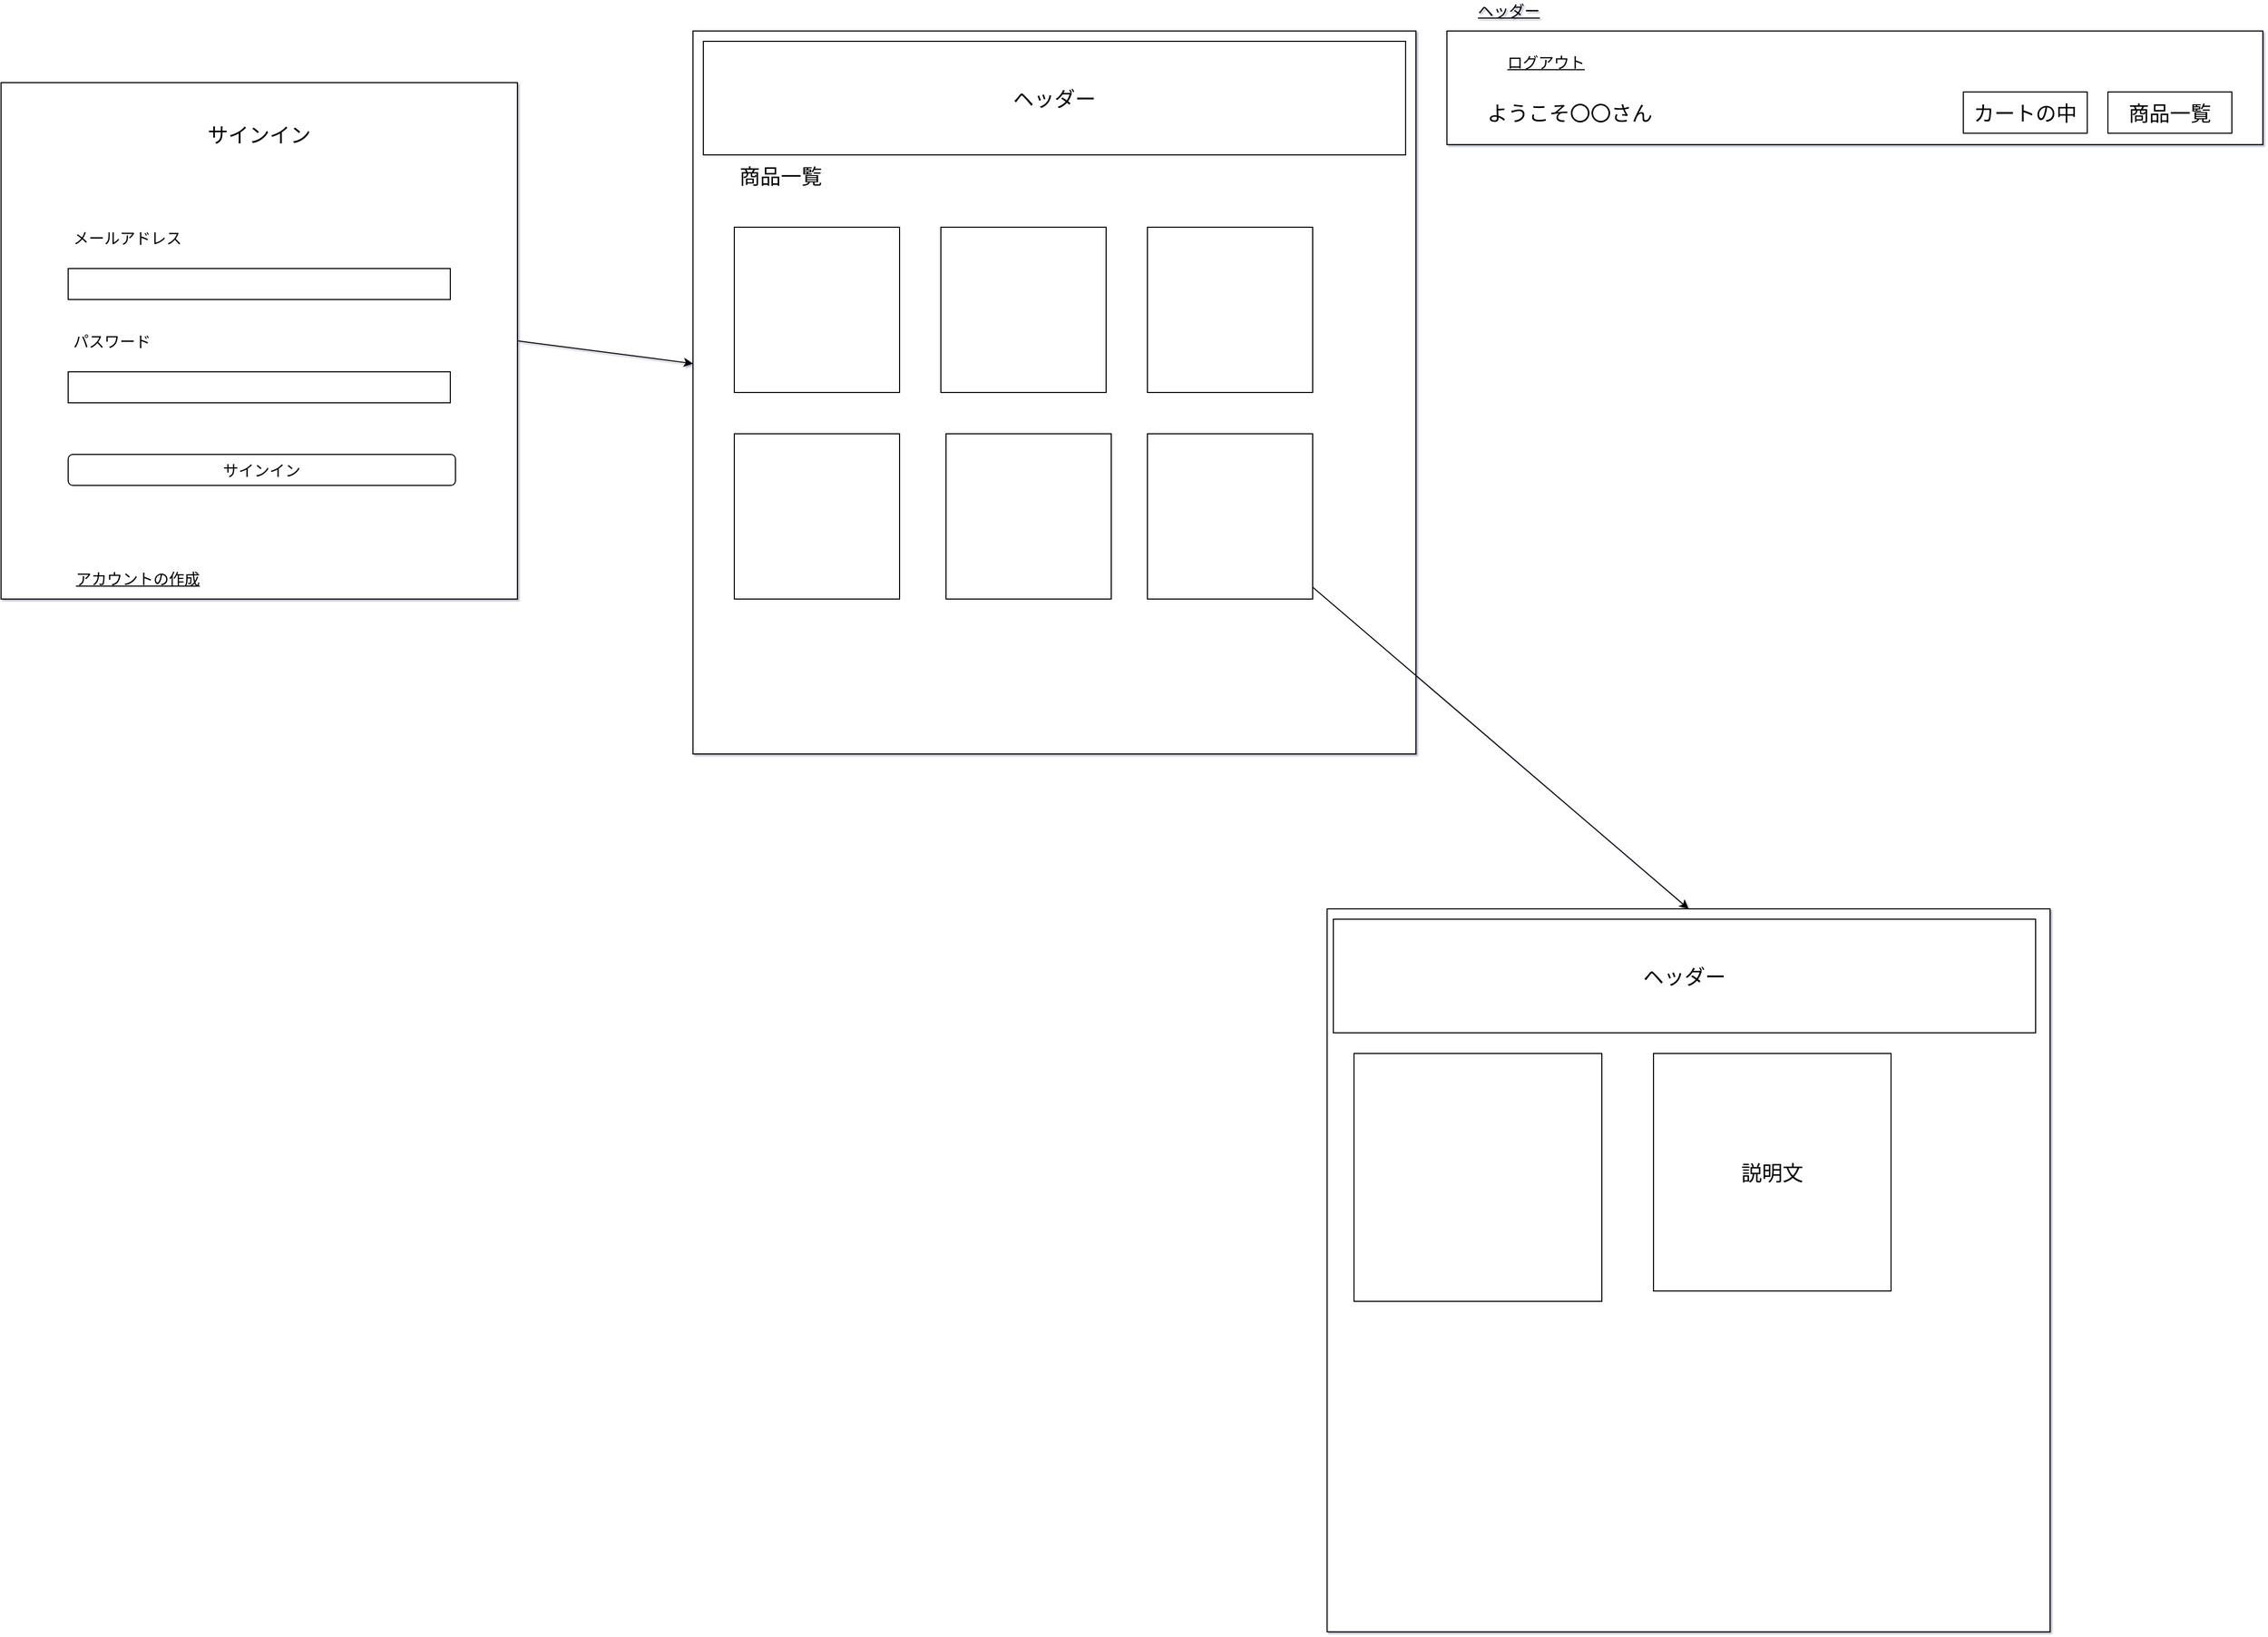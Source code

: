 <mxfile>
    <diagram id="0TR83F8rX_OxBh3qzH_I" name="ログイン画面と一覧画面">
        <mxGraphModel dx="2563" dy="1420" grid="1" gridSize="10" guides="1" tooltips="1" connect="1" arrows="1" fold="1" page="1" pageScale="1" pageWidth="1169" pageHeight="827" math="0" shadow="1">
            <root>
                <mxCell id="0"/>
                <mxCell id="1" parent="0"/>
                <mxCell id="2" value="" style="whiteSpace=wrap;html=1;aspect=fixed;" parent="1" vertex="1">
                    <mxGeometry x="120" y="80" width="500" height="500" as="geometry"/>
                </mxCell>
                <mxCell id="5" value="サインイン" style="text;html=1;strokeColor=none;fillColor=none;align=center;verticalAlign=middle;whiteSpace=wrap;rounded=0;fontSize=20;" parent="1" vertex="1">
                    <mxGeometry x="280" y="120" width="180" height="20" as="geometry"/>
                </mxCell>
                <mxCell id="6" value="" style="rounded=0;whiteSpace=wrap;html=1;fontSize=20;" parent="1" vertex="1">
                    <mxGeometry x="185" y="260" width="370" height="30" as="geometry"/>
                </mxCell>
                <mxCell id="8" value="メールアドレス" style="text;html=1;strokeColor=none;fillColor=none;align=center;verticalAlign=middle;whiteSpace=wrap;rounded=0;fontSize=15;labelPosition=center;verticalLabelPosition=middle;" parent="1" vertex="1">
                    <mxGeometry x="185" y="220" width="115" height="20" as="geometry"/>
                </mxCell>
                <mxCell id="9" value="" style="rounded=0;whiteSpace=wrap;html=1;fontSize=20;" parent="1" vertex="1">
                    <mxGeometry x="185" y="360" width="370" height="30" as="geometry"/>
                </mxCell>
                <mxCell id="10" value="パスワード" style="text;html=1;strokeColor=none;fillColor=none;align=center;verticalAlign=middle;whiteSpace=wrap;rounded=0;fontSize=15;labelPosition=center;verticalLabelPosition=middle;" parent="1" vertex="1">
                    <mxGeometry x="185" y="320" width="85" height="20" as="geometry"/>
                </mxCell>
                <mxCell id="11" value="サインイン" style="rounded=1;whiteSpace=wrap;html=1;fontSize=15;" parent="1" vertex="1">
                    <mxGeometry x="185" y="440" width="375" height="30" as="geometry"/>
                </mxCell>
                <mxCell id="12" value="アカウントの作成" style="text;html=1;strokeColor=none;fillColor=none;align=center;verticalAlign=middle;whiteSpace=wrap;rounded=0;fontSize=15;fontStyle=4" parent="1" vertex="1">
                    <mxGeometry x="185" y="550" width="135" height="20" as="geometry"/>
                </mxCell>
                <mxCell id="13" value="" style="whiteSpace=wrap;html=1;aspect=fixed;fontSize=15;" parent="1" vertex="1">
                    <mxGeometry x="790" y="30" width="700" height="700" as="geometry"/>
                </mxCell>
                <mxCell id="14" value="商品一覧" style="text;html=1;strokeColor=none;fillColor=none;align=center;verticalAlign=middle;whiteSpace=wrap;rounded=0;fontSize=20;" parent="1" vertex="1">
                    <mxGeometry x="830" y="160" width="90" height="20" as="geometry"/>
                </mxCell>
                <mxCell id="16" value="" style="whiteSpace=wrap;html=1;aspect=fixed;fontSize=20;" parent="1" vertex="1">
                    <mxGeometry x="830" y="220" width="160" height="160" as="geometry"/>
                </mxCell>
                <mxCell id="17" value="" style="whiteSpace=wrap;html=1;aspect=fixed;fontSize=20;" parent="1" vertex="1">
                    <mxGeometry x="1030" y="220" width="160" height="160" as="geometry"/>
                </mxCell>
                <mxCell id="18" value="" style="whiteSpace=wrap;html=1;aspect=fixed;fontSize=20;" parent="1" vertex="1">
                    <mxGeometry x="1230" y="220" width="160" height="160" as="geometry"/>
                </mxCell>
                <mxCell id="19" value="" style="whiteSpace=wrap;html=1;aspect=fixed;fontSize=20;" parent="1" vertex="1">
                    <mxGeometry x="830" y="420" width="160" height="160" as="geometry"/>
                </mxCell>
                <mxCell id="20" value="" style="whiteSpace=wrap;html=1;aspect=fixed;fontSize=20;" parent="1" vertex="1">
                    <mxGeometry x="1035" y="420" width="160" height="160" as="geometry"/>
                </mxCell>
                <mxCell id="21" value="" style="whiteSpace=wrap;html=1;aspect=fixed;fontSize=20;" parent="1" vertex="1">
                    <mxGeometry x="1230" y="420" width="160" height="160" as="geometry"/>
                </mxCell>
                <mxCell id="28" value="" style="endArrow=classic;html=1;fontSize=15;exitX=1;exitY=0.5;exitDx=0;exitDy=0;entryX=0;entryY=0.46;entryDx=0;entryDy=0;entryPerimeter=0;" parent="1" source="2" target="13" edge="1">
                    <mxGeometry width="50" height="50" relative="1" as="geometry">
                        <mxPoint x="970" y="450" as="sourcePoint"/>
                        <mxPoint x="1020" y="400" as="targetPoint"/>
                    </mxGeometry>
                </mxCell>
                <mxCell id="29" value="" style="whiteSpace=wrap;html=1;aspect=fixed;fontSize=15;" vertex="1" parent="1">
                    <mxGeometry x="1404" y="880" width="700" height="700" as="geometry"/>
                </mxCell>
                <mxCell id="31" value="" style="endArrow=classic;html=1;fontSize=15;entryX=0.5;entryY=0;entryDx=0;entryDy=0;" edge="1" parent="1" source="21" target="29">
                    <mxGeometry width="50" height="50" relative="1" as="geometry">
                        <mxPoint x="1160" y="1050" as="sourcePoint"/>
                        <mxPoint x="1330" y="1072.0" as="targetPoint"/>
                    </mxGeometry>
                </mxCell>
                <mxCell id="32" value="" style="whiteSpace=wrap;html=1;aspect=fixed;fontSize=20;" vertex="1" parent="1">
                    <mxGeometry x="1430" y="1020" width="240" height="240" as="geometry"/>
                </mxCell>
                <mxCell id="35" value="" style="rounded=0;whiteSpace=wrap;html=1;fontSize=20;" vertex="1" parent="1">
                    <mxGeometry x="1520" y="30" width="790" height="110" as="geometry"/>
                </mxCell>
                <mxCell id="36" value="ようこそ〇〇さん" style="text;html=1;strokeColor=none;fillColor=none;align=center;verticalAlign=middle;whiteSpace=wrap;rounded=0;fontSize=20;" vertex="1" parent="1">
                    <mxGeometry x="1524" y="99" width="230" height="20" as="geometry"/>
                </mxCell>
                <mxCell id="37" value="カートの中" style="rounded=0;whiteSpace=wrap;html=1;fontSize=20;" vertex="1" parent="1">
                    <mxGeometry x="2020" y="89" width="120" height="40" as="geometry"/>
                </mxCell>
                <mxCell id="38" value="商品一覧" style="rounded=0;whiteSpace=wrap;html=1;fontSize=20;" vertex="1" parent="1">
                    <mxGeometry x="2160" y="89" width="120" height="40" as="geometry"/>
                </mxCell>
                <mxCell id="39" value="ログアウト" style="text;html=1;strokeColor=none;fillColor=none;align=center;verticalAlign=middle;whiteSpace=wrap;rounded=0;fontSize=15;fontStyle=4" vertex="1" parent="1">
                    <mxGeometry x="1556" y="50" width="120" height="20" as="geometry"/>
                </mxCell>
                <mxCell id="40" value="ヘッダー" style="text;html=1;strokeColor=none;fillColor=none;align=center;verticalAlign=middle;whiteSpace=wrap;rounded=0;fontSize=15;fontStyle=4" vertex="1" parent="1">
                    <mxGeometry x="1520" width="120" height="20" as="geometry"/>
                </mxCell>
                <mxCell id="41" value="ヘッダー" style="rounded=0;whiteSpace=wrap;html=1;fontSize=20;" vertex="1" parent="1">
                    <mxGeometry x="1410" y="890" width="680" height="110" as="geometry"/>
                </mxCell>
                <mxCell id="42" value="ヘッダー" style="rounded=0;whiteSpace=wrap;html=1;fontSize=20;" vertex="1" parent="1">
                    <mxGeometry x="800" y="40" width="680" height="110" as="geometry"/>
                </mxCell>
                <mxCell id="44" value="説明文" style="whiteSpace=wrap;html=1;aspect=fixed;fontSize=20;" vertex="1" parent="1">
                    <mxGeometry x="1720" y="1020" width="230" height="230" as="geometry"/>
                </mxCell>
            </root>
        </mxGraphModel>
    </diagram>
</mxfile>